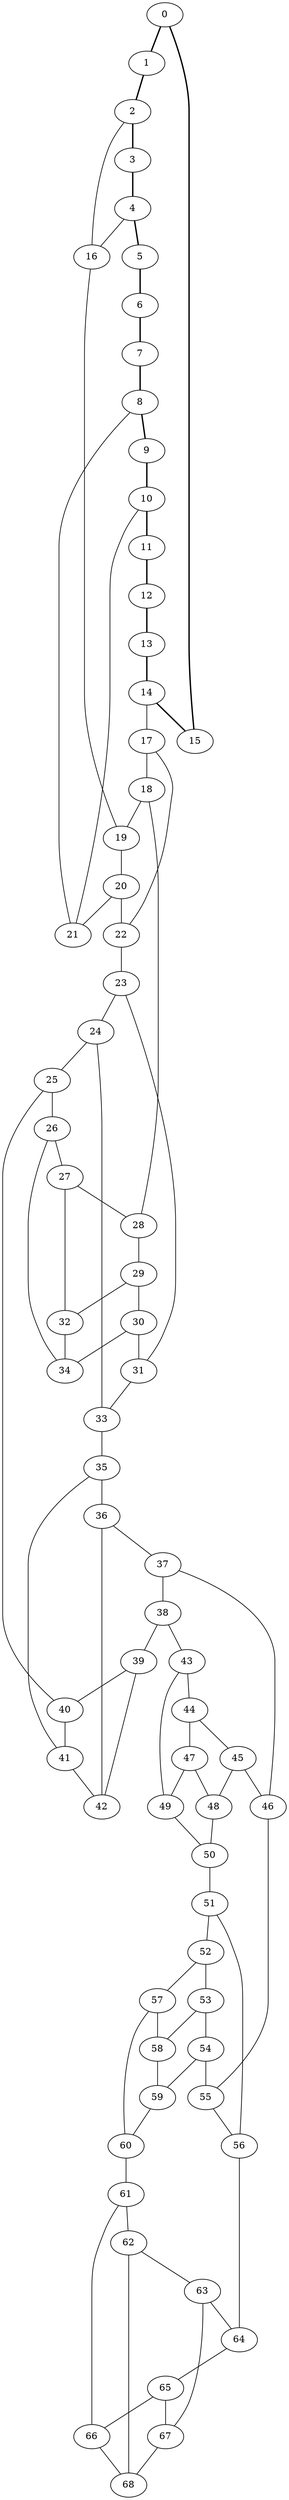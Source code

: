 //Inside of this graph isn't 3-connected
graph G {
0 [ pos = " 18.50,0.00!" ];
0 -- 1[style=bold];
0 -- 15[style=bold];
1 [ pos = " 17.09,7.08!" ];
1 -- 2[style=bold];
2 [ pos = " 13.08,13.08!" ];
2 -- 3[style=bold];
2 -- 16;
3 [ pos = " 7.08,17.09!" ];
3 -- 4[style=bold];
4 [ pos = " 0.00,18.50!" ];
4 -- 5[style=bold];
4 -- 16;
5 [ pos = " -7.08,17.09!" ];
5 -- 6[style=bold];
6 [ pos = " -13.08,13.08!" ];
6 -- 7[style=bold];
7 [ pos = " -17.09,7.08!" ];
7 -- 8[style=bold];
8 [ pos = " -18.50,0.00!" ];
8 -- 9[style=bold];
8 -- 21;
9 [ pos = " -17.09,-7.08!" ];
9 -- 10[style=bold];
10 [ pos = " -13.08,-13.08!" ];
10 -- 11[style=bold];
10 -- 21;
11 [ pos = " -7.08,-17.09!" ];
11 -- 12[style=bold];
12 [ pos = " 0.00,-18.50!" ];
12 -- 13[style=bold];
13 [ pos = " 7.08,-17.09!" ];
13 -- 14[style=bold];
14 [ pos = " 13.08,-13.08!" ];
14 -- 15[style=bold];
14 -- 17;
15 [ pos = " 17.09,-7.08!" ];
16 -- 19;
17 -- 18;
17 -- 22;
18 -- 19;
18 -- 28;
19 -- 20;
20 -- 21;
20 -- 22;
22 -- 23;
23 -- 24;
23 -- 31;
24 -- 25;
24 -- 33;
25 -- 26;
25 -- 40;
26 -- 27;
26 -- 34;
27 -- 28;
27 -- 32;
28 -- 29;
29 -- 30;
29 -- 32;
30 -- 31;
30 -- 34;
31 -- 33;
32 -- 34;
33 -- 35;
35 -- 36;
35 -- 41;
36 -- 37;
36 -- 42;
37 -- 38;
37 -- 46;
38 -- 39;
38 -- 43;
39 -- 40;
39 -- 42;
40 -- 41;
41 -- 42;
43 -- 44;
43 -- 49;
44 -- 45;
44 -- 47;
45 -- 46;
45 -- 48;
46 -- 55;
47 -- 48;
47 -- 49;
48 -- 50;
49 -- 50;
50 -- 51;
51 -- 52;
51 -- 56;
52 -- 53;
52 -- 57;
53 -- 54;
53 -- 58;
54 -- 55;
54 -- 59;
55 -- 56;
56 -- 64;
57 -- 58;
57 -- 60;
58 -- 59;
59 -- 60;
60 -- 61;
61 -- 62;
61 -- 66;
62 -- 63;
62 -- 68;
63 -- 64;
63 -- 67;
64 -- 65;
65 -- 66;
65 -- 67;
66 -- 68;
67 -- 68;
}
